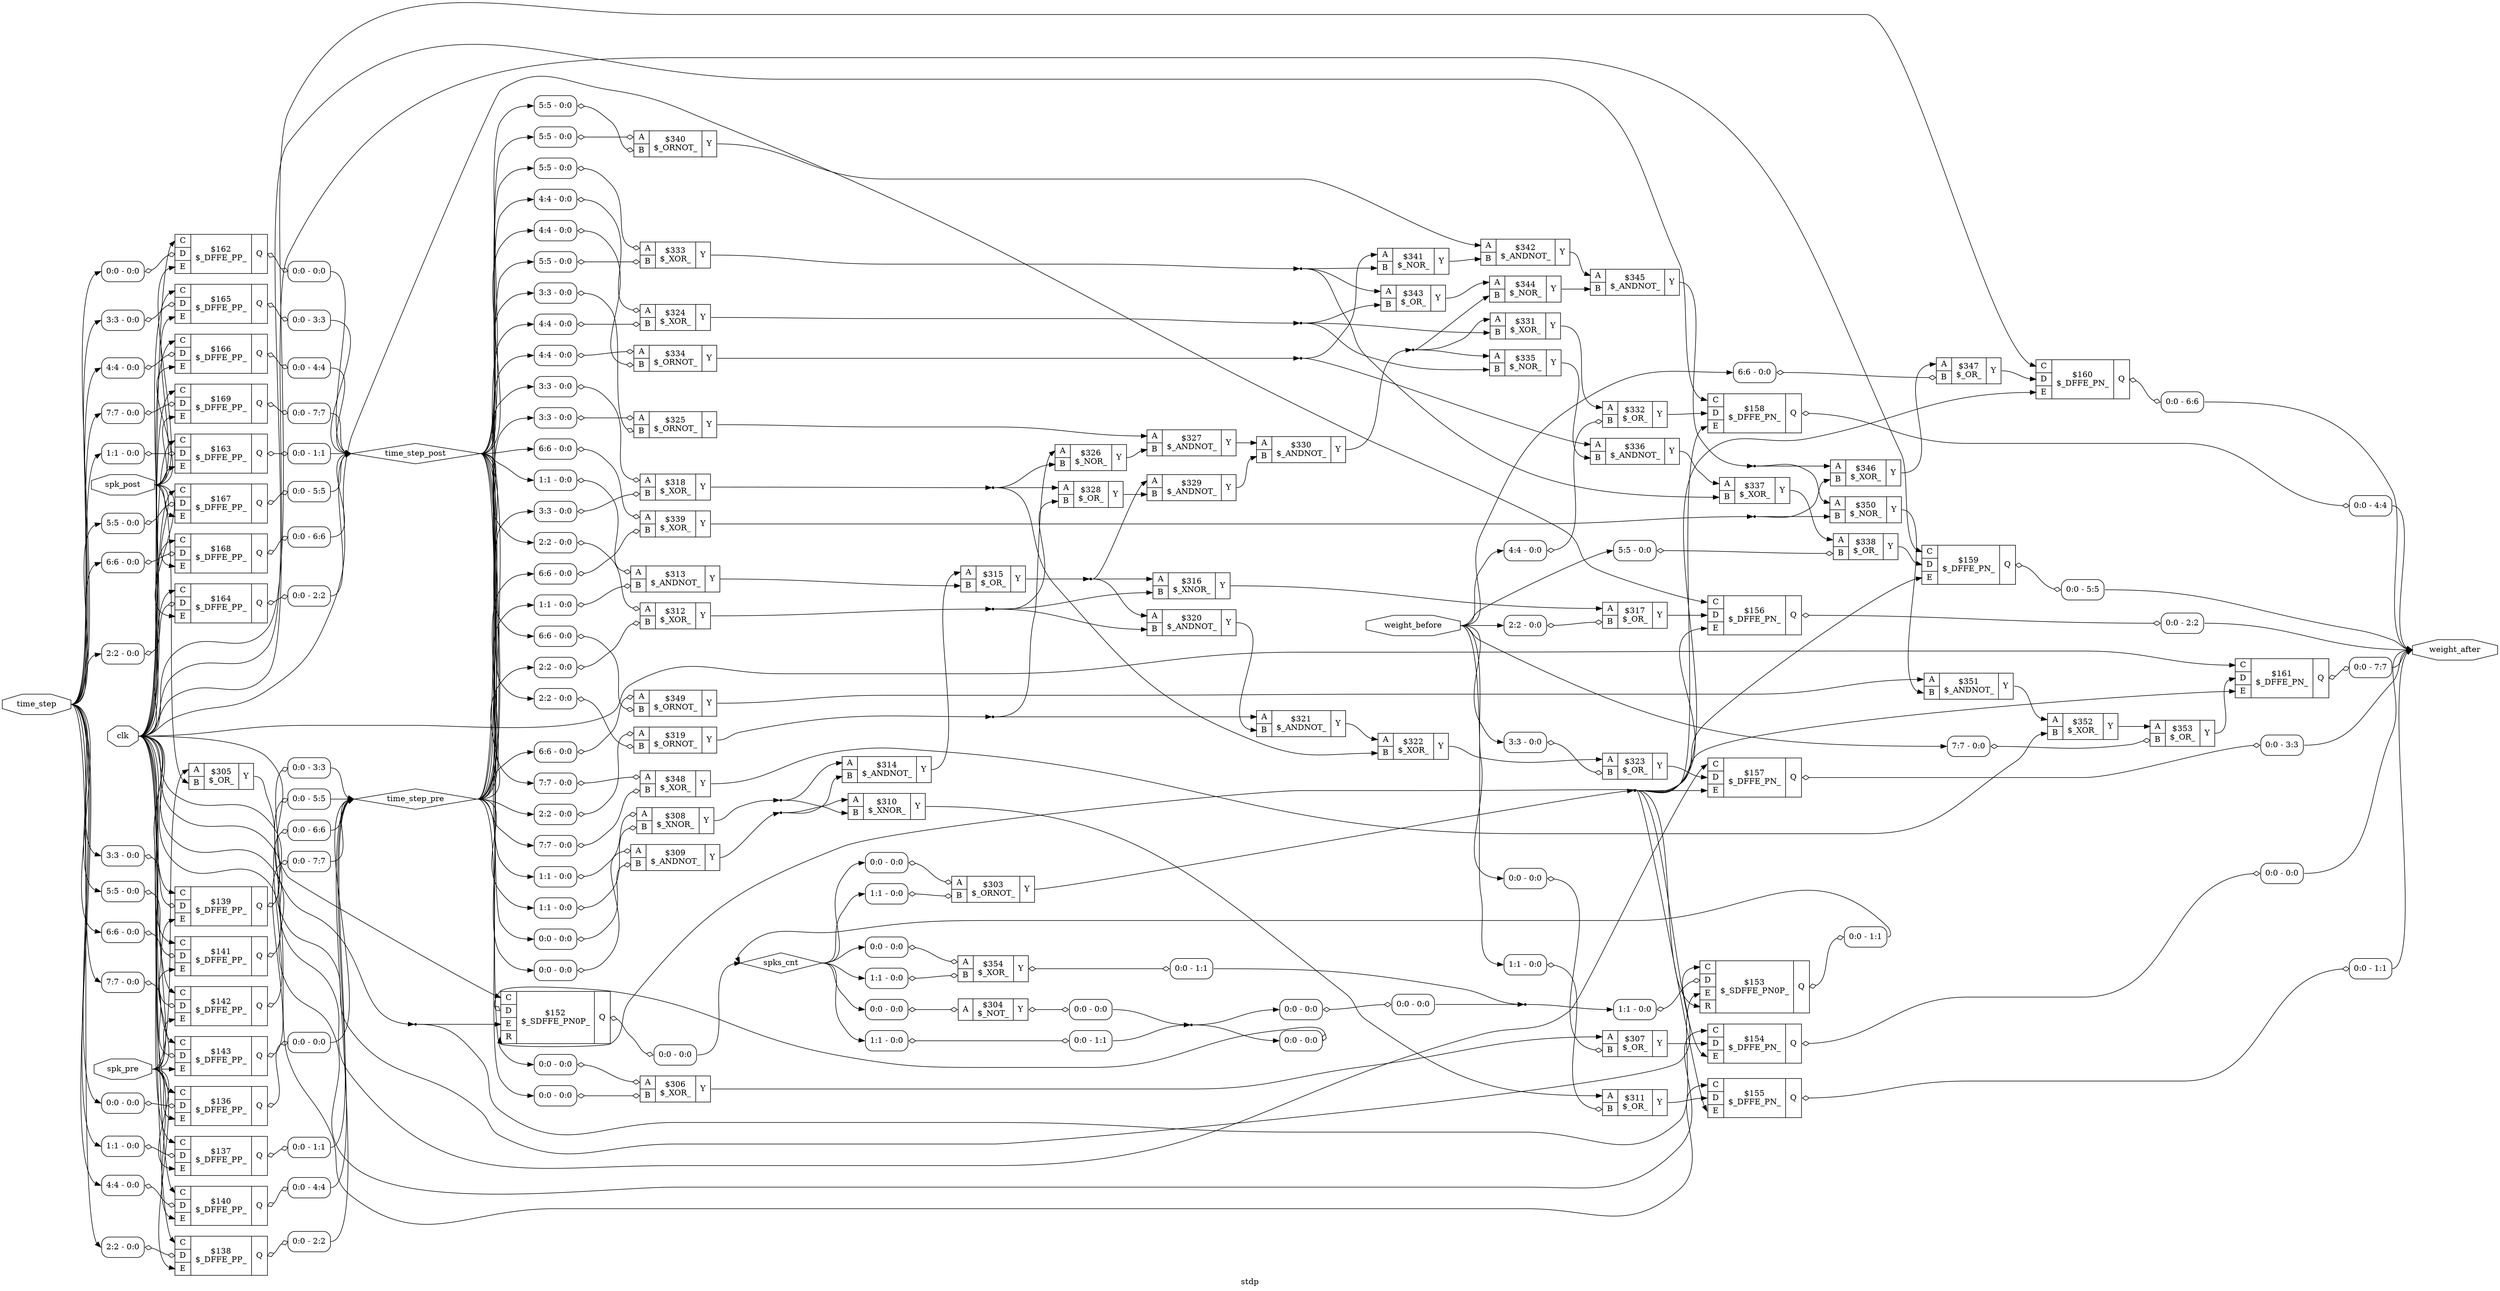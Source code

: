 digraph "stdp" {
label="stdp";
rankdir="LR";
remincross=true;
n53 [ shape=octagon, label="clk", color="black", fontcolor="black" ];
n54 [ shape=octagon, label="spk_post", color="black", fontcolor="black" ];
n55 [ shape=octagon, label="spk_pre", color="black", fontcolor="black" ];
n56 [ shape=diamond, label="spks_cnt", color="black", fontcolor="black" ];
n57 [ shape=octagon, label="time_step", color="black", fontcolor="black" ];
n58 [ shape=diamond, label="time_step_post", color="black", fontcolor="black" ];
n59 [ shape=diamond, label="time_step_pre", color="black", fontcolor="black" ];
n60 [ shape=octagon, label="weight_after", color="black", fontcolor="black" ];
n61 [ shape=octagon, label="weight_before", color="black", fontcolor="black" ];
c65 [ shape=record, label="{{<p62> A|<p63> B}|$303\n$_ORNOT_|{<p64> Y}}",  ];
x0 [ shape=record, style=rounded, label="<s0> 0:0 - 0:0 ", color="black", fontcolor="black" ];
x0:e -> c65:p62:w [arrowhead=odiamond, arrowtail=odiamond, dir=both, color="black", fontcolor="black", label=""];
x1 [ shape=record, style=rounded, label="<s0> 1:1 - 0:0 ", color="black", fontcolor="black" ];
x1:e -> c65:p63:w [arrowhead=odiamond, arrowtail=odiamond, dir=both, color="black", fontcolor="black", label=""];
c66 [ shape=record, label="{{<p62> A}|$304\n$_NOT_|{<p64> Y}}",  ];
x2 [ shape=record, style=rounded, label="<s0> 0:0 - 0:0 ", color="black", fontcolor="black" ];
x2:e -> c66:p62:w [arrowhead=odiamond, arrowtail=odiamond, dir=both, color="black", fontcolor="black", label=""];
x3 [ shape=record, style=rounded, label="<s0> 0:0 - 0:0 ", color="black", fontcolor="black" ];
c66:p64:e -> x3:w [arrowhead=odiamond, arrowtail=odiamond, dir=both, color="black", fontcolor="black", label=""];
c67 [ shape=record, label="{{<p62> A|<p63> B}|$305\n$_OR_|{<p64> Y}}",  ];
c68 [ shape=record, label="{{<p62> A|<p63> B}|$306\n$_XOR_|{<p64> Y}}",  ];
x4 [ shape=record, style=rounded, label="<s0> 0:0 - 0:0 ", color="black", fontcolor="black" ];
x4:e -> c68:p62:w [arrowhead=odiamond, arrowtail=odiamond, dir=both, color="black", fontcolor="black", label=""];
x5 [ shape=record, style=rounded, label="<s0> 0:0 - 0:0 ", color="black", fontcolor="black" ];
x5:e -> c68:p63:w [arrowhead=odiamond, arrowtail=odiamond, dir=both, color="black", fontcolor="black", label=""];
c69 [ shape=record, label="{{<p62> A|<p63> B}|$307\n$_OR_|{<p64> Y}}",  ];
x6 [ shape=record, style=rounded, label="<s0> 0:0 - 0:0 ", color="black", fontcolor="black" ];
x6:e -> c69:p63:w [arrowhead=odiamond, arrowtail=odiamond, dir=both, color="black", fontcolor="black", label=""];
c70 [ shape=record, label="{{<p62> A|<p63> B}|$308\n$_XNOR_|{<p64> Y}}",  ];
x7 [ shape=record, style=rounded, label="<s0> 1:1 - 0:0 ", color="black", fontcolor="black" ];
x7:e -> c70:p62:w [arrowhead=odiamond, arrowtail=odiamond, dir=both, color="black", fontcolor="black", label=""];
x8 [ shape=record, style=rounded, label="<s0> 1:1 - 0:0 ", color="black", fontcolor="black" ];
x8:e -> c70:p63:w [arrowhead=odiamond, arrowtail=odiamond, dir=both, color="black", fontcolor="black", label=""];
c71 [ shape=record, label="{{<p62> A|<p63> B}|$309\n$_ANDNOT_|{<p64> Y}}",  ];
x9 [ shape=record, style=rounded, label="<s0> 0:0 - 0:0 ", color="black", fontcolor="black" ];
x9:e -> c71:p62:w [arrowhead=odiamond, arrowtail=odiamond, dir=both, color="black", fontcolor="black", label=""];
x10 [ shape=record, style=rounded, label="<s0> 0:0 - 0:0 ", color="black", fontcolor="black" ];
x10:e -> c71:p63:w [arrowhead=odiamond, arrowtail=odiamond, dir=both, color="black", fontcolor="black", label=""];
c72 [ shape=record, label="{{<p62> A|<p63> B}|$310\n$_XNOR_|{<p64> Y}}",  ];
c73 [ shape=record, label="{{<p62> A|<p63> B}|$311\n$_OR_|{<p64> Y}}",  ];
x11 [ shape=record, style=rounded, label="<s0> 1:1 - 0:0 ", color="black", fontcolor="black" ];
x11:e -> c73:p63:w [arrowhead=odiamond, arrowtail=odiamond, dir=both, color="black", fontcolor="black", label=""];
c74 [ shape=record, label="{{<p62> A|<p63> B}|$312\n$_XOR_|{<p64> Y}}",  ];
x12 [ shape=record, style=rounded, label="<s0> 2:2 - 0:0 ", color="black", fontcolor="black" ];
x12:e -> c74:p62:w [arrowhead=odiamond, arrowtail=odiamond, dir=both, color="black", fontcolor="black", label=""];
x13 [ shape=record, style=rounded, label="<s0> 2:2 - 0:0 ", color="black", fontcolor="black" ];
x13:e -> c74:p63:w [arrowhead=odiamond, arrowtail=odiamond, dir=both, color="black", fontcolor="black", label=""];
c75 [ shape=record, label="{{<p62> A|<p63> B}|$313\n$_ANDNOT_|{<p64> Y}}",  ];
x14 [ shape=record, style=rounded, label="<s0> 1:1 - 0:0 ", color="black", fontcolor="black" ];
x14:e -> c75:p62:w [arrowhead=odiamond, arrowtail=odiamond, dir=both, color="black", fontcolor="black", label=""];
x15 [ shape=record, style=rounded, label="<s0> 1:1 - 0:0 ", color="black", fontcolor="black" ];
x15:e -> c75:p63:w [arrowhead=odiamond, arrowtail=odiamond, dir=both, color="black", fontcolor="black", label=""];
c76 [ shape=record, label="{{<p62> A|<p63> B}|$314\n$_ANDNOT_|{<p64> Y}}",  ];
c77 [ shape=record, label="{{<p62> A|<p63> B}|$315\n$_OR_|{<p64> Y}}",  ];
c78 [ shape=record, label="{{<p62> A|<p63> B}|$316\n$_XNOR_|{<p64> Y}}",  ];
c79 [ shape=record, label="{{<p62> A|<p63> B}|$317\n$_OR_|{<p64> Y}}",  ];
x16 [ shape=record, style=rounded, label="<s0> 2:2 - 0:0 ", color="black", fontcolor="black" ];
x16:e -> c79:p63:w [arrowhead=odiamond, arrowtail=odiamond, dir=both, color="black", fontcolor="black", label=""];
c80 [ shape=record, label="{{<p62> A|<p63> B}|$318\n$_XOR_|{<p64> Y}}",  ];
x17 [ shape=record, style=rounded, label="<s0> 3:3 - 0:0 ", color="black", fontcolor="black" ];
x17:e -> c80:p62:w [arrowhead=odiamond, arrowtail=odiamond, dir=both, color="black", fontcolor="black", label=""];
x18 [ shape=record, style=rounded, label="<s0> 3:3 - 0:0 ", color="black", fontcolor="black" ];
x18:e -> c80:p63:w [arrowhead=odiamond, arrowtail=odiamond, dir=both, color="black", fontcolor="black", label=""];
c81 [ shape=record, label="{{<p62> A|<p63> B}|$319\n$_ORNOT_|{<p64> Y}}",  ];
x19 [ shape=record, style=rounded, label="<s0> 2:2 - 0:0 ", color="black", fontcolor="black" ];
x19:e -> c81:p62:w [arrowhead=odiamond, arrowtail=odiamond, dir=both, color="black", fontcolor="black", label=""];
x20 [ shape=record, style=rounded, label="<s0> 2:2 - 0:0 ", color="black", fontcolor="black" ];
x20:e -> c81:p63:w [arrowhead=odiamond, arrowtail=odiamond, dir=both, color="black", fontcolor="black", label=""];
c82 [ shape=record, label="{{<p62> A|<p63> B}|$320\n$_ANDNOT_|{<p64> Y}}",  ];
c83 [ shape=record, label="{{<p62> A|<p63> B}|$321\n$_ANDNOT_|{<p64> Y}}",  ];
c84 [ shape=record, label="{{<p62> A|<p63> B}|$322\n$_XOR_|{<p64> Y}}",  ];
c85 [ shape=record, label="{{<p62> A|<p63> B}|$323\n$_OR_|{<p64> Y}}",  ];
x21 [ shape=record, style=rounded, label="<s0> 3:3 - 0:0 ", color="black", fontcolor="black" ];
x21:e -> c85:p63:w [arrowhead=odiamond, arrowtail=odiamond, dir=both, color="black", fontcolor="black", label=""];
c86 [ shape=record, label="{{<p62> A|<p63> B}|$324\n$_XOR_|{<p64> Y}}",  ];
x22 [ shape=record, style=rounded, label="<s0> 4:4 - 0:0 ", color="black", fontcolor="black" ];
x22:e -> c86:p62:w [arrowhead=odiamond, arrowtail=odiamond, dir=both, color="black", fontcolor="black", label=""];
x23 [ shape=record, style=rounded, label="<s0> 4:4 - 0:0 ", color="black", fontcolor="black" ];
x23:e -> c86:p63:w [arrowhead=odiamond, arrowtail=odiamond, dir=both, color="black", fontcolor="black", label=""];
c87 [ shape=record, label="{{<p62> A|<p63> B}|$325\n$_ORNOT_|{<p64> Y}}",  ];
x24 [ shape=record, style=rounded, label="<s0> 3:3 - 0:0 ", color="black", fontcolor="black" ];
x24:e -> c87:p62:w [arrowhead=odiamond, arrowtail=odiamond, dir=both, color="black", fontcolor="black", label=""];
x25 [ shape=record, style=rounded, label="<s0> 3:3 - 0:0 ", color="black", fontcolor="black" ];
x25:e -> c87:p63:w [arrowhead=odiamond, arrowtail=odiamond, dir=both, color="black", fontcolor="black", label=""];
c88 [ shape=record, label="{{<p62> A|<p63> B}|$326\n$_NOR_|{<p64> Y}}",  ];
c89 [ shape=record, label="{{<p62> A|<p63> B}|$327\n$_ANDNOT_|{<p64> Y}}",  ];
c90 [ shape=record, label="{{<p62> A|<p63> B}|$328\n$_OR_|{<p64> Y}}",  ];
c91 [ shape=record, label="{{<p62> A|<p63> B}|$329\n$_ANDNOT_|{<p64> Y}}",  ];
c92 [ shape=record, label="{{<p62> A|<p63> B}|$330\n$_ANDNOT_|{<p64> Y}}",  ];
c93 [ shape=record, label="{{<p62> A|<p63> B}|$331\n$_XOR_|{<p64> Y}}",  ];
c94 [ shape=record, label="{{<p62> A|<p63> B}|$332\n$_OR_|{<p64> Y}}",  ];
x26 [ shape=record, style=rounded, label="<s0> 4:4 - 0:0 ", color="black", fontcolor="black" ];
x26:e -> c94:p63:w [arrowhead=odiamond, arrowtail=odiamond, dir=both, color="black", fontcolor="black", label=""];
c95 [ shape=record, label="{{<p62> A|<p63> B}|$333\n$_XOR_|{<p64> Y}}",  ];
x27 [ shape=record, style=rounded, label="<s0> 5:5 - 0:0 ", color="black", fontcolor="black" ];
x27:e -> c95:p62:w [arrowhead=odiamond, arrowtail=odiamond, dir=both, color="black", fontcolor="black", label=""];
x28 [ shape=record, style=rounded, label="<s0> 5:5 - 0:0 ", color="black", fontcolor="black" ];
x28:e -> c95:p63:w [arrowhead=odiamond, arrowtail=odiamond, dir=both, color="black", fontcolor="black", label=""];
c96 [ shape=record, label="{{<p62> A|<p63> B}|$334\n$_ORNOT_|{<p64> Y}}",  ];
x29 [ shape=record, style=rounded, label="<s0> 4:4 - 0:0 ", color="black", fontcolor="black" ];
x29:e -> c96:p62:w [arrowhead=odiamond, arrowtail=odiamond, dir=both, color="black", fontcolor="black", label=""];
x30 [ shape=record, style=rounded, label="<s0> 4:4 - 0:0 ", color="black", fontcolor="black" ];
x30:e -> c96:p63:w [arrowhead=odiamond, arrowtail=odiamond, dir=both, color="black", fontcolor="black", label=""];
c97 [ shape=record, label="{{<p62> A|<p63> B}|$335\n$_NOR_|{<p64> Y}}",  ];
c98 [ shape=record, label="{{<p62> A|<p63> B}|$336\n$_ANDNOT_|{<p64> Y}}",  ];
c99 [ shape=record, label="{{<p62> A|<p63> B}|$337\n$_XOR_|{<p64> Y}}",  ];
c100 [ shape=record, label="{{<p62> A|<p63> B}|$338\n$_OR_|{<p64> Y}}",  ];
x31 [ shape=record, style=rounded, label="<s0> 5:5 - 0:0 ", color="black", fontcolor="black" ];
x31:e -> c100:p63:w [arrowhead=odiamond, arrowtail=odiamond, dir=both, color="black", fontcolor="black", label=""];
c101 [ shape=record, label="{{<p62> A|<p63> B}|$339\n$_XOR_|{<p64> Y}}",  ];
x32 [ shape=record, style=rounded, label="<s0> 6:6 - 0:0 ", color="black", fontcolor="black" ];
x32:e -> c101:p62:w [arrowhead=odiamond, arrowtail=odiamond, dir=both, color="black", fontcolor="black", label=""];
x33 [ shape=record, style=rounded, label="<s0> 6:6 - 0:0 ", color="black", fontcolor="black" ];
x33:e -> c101:p63:w [arrowhead=odiamond, arrowtail=odiamond, dir=both, color="black", fontcolor="black", label=""];
c102 [ shape=record, label="{{<p62> A|<p63> B}|$340\n$_ORNOT_|{<p64> Y}}",  ];
x34 [ shape=record, style=rounded, label="<s0> 5:5 - 0:0 ", color="black", fontcolor="black" ];
x34:e -> c102:p62:w [arrowhead=odiamond, arrowtail=odiamond, dir=both, color="black", fontcolor="black", label=""];
x35 [ shape=record, style=rounded, label="<s0> 5:5 - 0:0 ", color="black", fontcolor="black" ];
x35:e -> c102:p63:w [arrowhead=odiamond, arrowtail=odiamond, dir=both, color="black", fontcolor="black", label=""];
c103 [ shape=record, label="{{<p62> A|<p63> B}|$341\n$_NOR_|{<p64> Y}}",  ];
c104 [ shape=record, label="{{<p62> A|<p63> B}|$342\n$_ANDNOT_|{<p64> Y}}",  ];
c105 [ shape=record, label="{{<p62> A|<p63> B}|$343\n$_OR_|{<p64> Y}}",  ];
c106 [ shape=record, label="{{<p62> A|<p63> B}|$344\n$_NOR_|{<p64> Y}}",  ];
c107 [ shape=record, label="{{<p62> A|<p63> B}|$345\n$_ANDNOT_|{<p64> Y}}",  ];
c108 [ shape=record, label="{{<p62> A|<p63> B}|$346\n$_XOR_|{<p64> Y}}",  ];
c109 [ shape=record, label="{{<p62> A|<p63> B}|$347\n$_OR_|{<p64> Y}}",  ];
x36 [ shape=record, style=rounded, label="<s0> 6:6 - 0:0 ", color="black", fontcolor="black" ];
x36:e -> c109:p63:w [arrowhead=odiamond, arrowtail=odiamond, dir=both, color="black", fontcolor="black", label=""];
c110 [ shape=record, label="{{<p62> A|<p63> B}|$348\n$_XOR_|{<p64> Y}}",  ];
x37 [ shape=record, style=rounded, label="<s0> 7:7 - 0:0 ", color="black", fontcolor="black" ];
x37:e -> c110:p62:w [arrowhead=odiamond, arrowtail=odiamond, dir=both, color="black", fontcolor="black", label=""];
x38 [ shape=record, style=rounded, label="<s0> 7:7 - 0:0 ", color="black", fontcolor="black" ];
x38:e -> c110:p63:w [arrowhead=odiamond, arrowtail=odiamond, dir=both, color="black", fontcolor="black", label=""];
c111 [ shape=record, label="{{<p62> A|<p63> B}|$349\n$_ORNOT_|{<p64> Y}}",  ];
x39 [ shape=record, style=rounded, label="<s0> 6:6 - 0:0 ", color="black", fontcolor="black" ];
x39:e -> c111:p62:w [arrowhead=odiamond, arrowtail=odiamond, dir=both, color="black", fontcolor="black", label=""];
x40 [ shape=record, style=rounded, label="<s0> 6:6 - 0:0 ", color="black", fontcolor="black" ];
x40:e -> c111:p63:w [arrowhead=odiamond, arrowtail=odiamond, dir=both, color="black", fontcolor="black", label=""];
c112 [ shape=record, label="{{<p62> A|<p63> B}|$350\n$_NOR_|{<p64> Y}}",  ];
c113 [ shape=record, label="{{<p62> A|<p63> B}|$351\n$_ANDNOT_|{<p64> Y}}",  ];
c114 [ shape=record, label="{{<p62> A|<p63> B}|$352\n$_XOR_|{<p64> Y}}",  ];
c115 [ shape=record, label="{{<p62> A|<p63> B}|$353\n$_OR_|{<p64> Y}}",  ];
x41 [ shape=record, style=rounded, label="<s0> 7:7 - 0:0 ", color="black", fontcolor="black" ];
x41:e -> c115:p63:w [arrowhead=odiamond, arrowtail=odiamond, dir=both, color="black", fontcolor="black", label=""];
c116 [ shape=record, label="{{<p62> A|<p63> B}|$354\n$_XOR_|{<p64> Y}}",  ];
x42 [ shape=record, style=rounded, label="<s0> 0:0 - 0:0 ", color="black", fontcolor="black" ];
x42:e -> c116:p62:w [arrowhead=odiamond, arrowtail=odiamond, dir=both, color="black", fontcolor="black", label=""];
x43 [ shape=record, style=rounded, label="<s0> 1:1 - 0:0 ", color="black", fontcolor="black" ];
x43:e -> c116:p63:w [arrowhead=odiamond, arrowtail=odiamond, dir=both, color="black", fontcolor="black", label=""];
x44 [ shape=record, style=rounded, label="<s0> 0:0 - 1:1 ", color="black", fontcolor="black" ];
c116:p64:e -> x44:w [arrowhead=odiamond, arrowtail=odiamond, dir=both, color="black", fontcolor="black", label=""];
c121 [ shape=record, label="{{<p117> C|<p118> D|<p119> E}|$136\n$_DFFE_PP_|{<p120> Q}}",  ];
x45 [ shape=record, style=rounded, label="<s0> 0:0 - 0:0 ", color="black", fontcolor="black" ];
x45:e -> c121:p118:w [arrowhead=odiamond, arrowtail=odiamond, dir=both, color="black", fontcolor="black", label=""];
x46 [ shape=record, style=rounded, label="<s0> 0:0 - 0:0 ", color="black", fontcolor="black" ];
c121:p120:e -> x46:w [arrowhead=odiamond, arrowtail=odiamond, dir=both, color="black", fontcolor="black", label=""];
c122 [ shape=record, label="{{<p117> C|<p118> D|<p119> E}|$137\n$_DFFE_PP_|{<p120> Q}}",  ];
x47 [ shape=record, style=rounded, label="<s0> 1:1 - 0:0 ", color="black", fontcolor="black" ];
x47:e -> c122:p118:w [arrowhead=odiamond, arrowtail=odiamond, dir=both, color="black", fontcolor="black", label=""];
x48 [ shape=record, style=rounded, label="<s0> 0:0 - 1:1 ", color="black", fontcolor="black" ];
c122:p120:e -> x48:w [arrowhead=odiamond, arrowtail=odiamond, dir=both, color="black", fontcolor="black", label=""];
c123 [ shape=record, label="{{<p117> C|<p118> D|<p119> E}|$138\n$_DFFE_PP_|{<p120> Q}}",  ];
x49 [ shape=record, style=rounded, label="<s0> 2:2 - 0:0 ", color="black", fontcolor="black" ];
x49:e -> c123:p118:w [arrowhead=odiamond, arrowtail=odiamond, dir=both, color="black", fontcolor="black", label=""];
x50 [ shape=record, style=rounded, label="<s0> 0:0 - 2:2 ", color="black", fontcolor="black" ];
c123:p120:e -> x50:w [arrowhead=odiamond, arrowtail=odiamond, dir=both, color="black", fontcolor="black", label=""];
c124 [ shape=record, label="{{<p117> C|<p118> D|<p119> E}|$139\n$_DFFE_PP_|{<p120> Q}}",  ];
x51 [ shape=record, style=rounded, label="<s0> 3:3 - 0:0 ", color="black", fontcolor="black" ];
x51:e -> c124:p118:w [arrowhead=odiamond, arrowtail=odiamond, dir=both, color="black", fontcolor="black", label=""];
x52 [ shape=record, style=rounded, label="<s0> 0:0 - 3:3 ", color="black", fontcolor="black" ];
c124:p120:e -> x52:w [arrowhead=odiamond, arrowtail=odiamond, dir=both, color="black", fontcolor="black", label=""];
c125 [ shape=record, label="{{<p117> C|<p118> D|<p119> E}|$140\n$_DFFE_PP_|{<p120> Q}}",  ];
x53 [ shape=record, style=rounded, label="<s0> 4:4 - 0:0 ", color="black", fontcolor="black" ];
x53:e -> c125:p118:w [arrowhead=odiamond, arrowtail=odiamond, dir=both, color="black", fontcolor="black", label=""];
x54 [ shape=record, style=rounded, label="<s0> 0:0 - 4:4 ", color="black", fontcolor="black" ];
c125:p120:e -> x54:w [arrowhead=odiamond, arrowtail=odiamond, dir=both, color="black", fontcolor="black", label=""];
c126 [ shape=record, label="{{<p117> C|<p118> D|<p119> E}|$141\n$_DFFE_PP_|{<p120> Q}}",  ];
x55 [ shape=record, style=rounded, label="<s0> 5:5 - 0:0 ", color="black", fontcolor="black" ];
x55:e -> c126:p118:w [arrowhead=odiamond, arrowtail=odiamond, dir=both, color="black", fontcolor="black", label=""];
x56 [ shape=record, style=rounded, label="<s0> 0:0 - 5:5 ", color="black", fontcolor="black" ];
c126:p120:e -> x56:w [arrowhead=odiamond, arrowtail=odiamond, dir=both, color="black", fontcolor="black", label=""];
c127 [ shape=record, label="{{<p117> C|<p118> D|<p119> E}|$142\n$_DFFE_PP_|{<p120> Q}}",  ];
x57 [ shape=record, style=rounded, label="<s0> 6:6 - 0:0 ", color="black", fontcolor="black" ];
x57:e -> c127:p118:w [arrowhead=odiamond, arrowtail=odiamond, dir=both, color="black", fontcolor="black", label=""];
x58 [ shape=record, style=rounded, label="<s0> 0:0 - 6:6 ", color="black", fontcolor="black" ];
c127:p120:e -> x58:w [arrowhead=odiamond, arrowtail=odiamond, dir=both, color="black", fontcolor="black", label=""];
c128 [ shape=record, label="{{<p117> C|<p118> D|<p119> E}|$143\n$_DFFE_PP_|{<p120> Q}}",  ];
x59 [ shape=record, style=rounded, label="<s0> 7:7 - 0:0 ", color="black", fontcolor="black" ];
x59:e -> c128:p118:w [arrowhead=odiamond, arrowtail=odiamond, dir=both, color="black", fontcolor="black", label=""];
x60 [ shape=record, style=rounded, label="<s0> 0:0 - 7:7 ", color="black", fontcolor="black" ];
c128:p120:e -> x60:w [arrowhead=odiamond, arrowtail=odiamond, dir=both, color="black", fontcolor="black", label=""];
c130 [ shape=record, label="{{<p117> C|<p118> D|<p119> E|<p129> R}|$152\n$_SDFFE_PN0P_|{<p120> Q}}",  ];
x61 [ shape=record, style=rounded, label="<s0> 0:0 - 0:0 ", color="black", fontcolor="black" ];
x61:e -> c130:p118:w [arrowhead=odiamond, arrowtail=odiamond, dir=both, color="black", fontcolor="black", label=""];
x62 [ shape=record, style=rounded, label="<s0> 0:0 - 0:0 ", color="black", fontcolor="black" ];
c130:p120:e -> x62:w [arrowhead=odiamond, arrowtail=odiamond, dir=both, color="black", fontcolor="black", label=""];
c131 [ shape=record, label="{{<p117> C|<p118> D|<p119> E|<p129> R}|$153\n$_SDFFE_PN0P_|{<p120> Q}}",  ];
x63 [ shape=record, style=rounded, label="<s0> 1:1 - 0:0 ", color="black", fontcolor="black" ];
x63:e -> c131:p118:w [arrowhead=odiamond, arrowtail=odiamond, dir=both, color="black", fontcolor="black", label=""];
x64 [ shape=record, style=rounded, label="<s0> 0:0 - 1:1 ", color="black", fontcolor="black" ];
c131:p120:e -> x64:w [arrowhead=odiamond, arrowtail=odiamond, dir=both, color="black", fontcolor="black", label=""];
c132 [ shape=record, label="{{<p117> C|<p118> D|<p119> E}|$154\n$_DFFE_PN_|{<p120> Q}}",  ];
x65 [ shape=record, style=rounded, label="<s0> 0:0 - 0:0 ", color="black", fontcolor="black" ];
c132:p120:e -> x65:w [arrowhead=odiamond, arrowtail=odiamond, dir=both, color="black", fontcolor="black", label=""];
c133 [ shape=record, label="{{<p117> C|<p118> D|<p119> E}|$155\n$_DFFE_PN_|{<p120> Q}}",  ];
x66 [ shape=record, style=rounded, label="<s0> 0:0 - 1:1 ", color="black", fontcolor="black" ];
c133:p120:e -> x66:w [arrowhead=odiamond, arrowtail=odiamond, dir=both, color="black", fontcolor="black", label=""];
c134 [ shape=record, label="{{<p117> C|<p118> D|<p119> E}|$156\n$_DFFE_PN_|{<p120> Q}}",  ];
x67 [ shape=record, style=rounded, label="<s0> 0:0 - 2:2 ", color="black", fontcolor="black" ];
c134:p120:e -> x67:w [arrowhead=odiamond, arrowtail=odiamond, dir=both, color="black", fontcolor="black", label=""];
c135 [ shape=record, label="{{<p117> C|<p118> D|<p119> E}|$157\n$_DFFE_PN_|{<p120> Q}}",  ];
x68 [ shape=record, style=rounded, label="<s0> 0:0 - 3:3 ", color="black", fontcolor="black" ];
c135:p120:e -> x68:w [arrowhead=odiamond, arrowtail=odiamond, dir=both, color="black", fontcolor="black", label=""];
c136 [ shape=record, label="{{<p117> C|<p118> D|<p119> E}|$158\n$_DFFE_PN_|{<p120> Q}}",  ];
x69 [ shape=record, style=rounded, label="<s0> 0:0 - 4:4 ", color="black", fontcolor="black" ];
c136:p120:e -> x69:w [arrowhead=odiamond, arrowtail=odiamond, dir=both, color="black", fontcolor="black", label=""];
c137 [ shape=record, label="{{<p117> C|<p118> D|<p119> E}|$159\n$_DFFE_PN_|{<p120> Q}}",  ];
x70 [ shape=record, style=rounded, label="<s0> 0:0 - 5:5 ", color="black", fontcolor="black" ];
c137:p120:e -> x70:w [arrowhead=odiamond, arrowtail=odiamond, dir=both, color="black", fontcolor="black", label=""];
c138 [ shape=record, label="{{<p117> C|<p118> D|<p119> E}|$160\n$_DFFE_PN_|{<p120> Q}}",  ];
x71 [ shape=record, style=rounded, label="<s0> 0:0 - 6:6 ", color="black", fontcolor="black" ];
c138:p120:e -> x71:w [arrowhead=odiamond, arrowtail=odiamond, dir=both, color="black", fontcolor="black", label=""];
c139 [ shape=record, label="{{<p117> C|<p118> D|<p119> E}|$161\n$_DFFE_PN_|{<p120> Q}}",  ];
x72 [ shape=record, style=rounded, label="<s0> 0:0 - 7:7 ", color="black", fontcolor="black" ];
c139:p120:e -> x72:w [arrowhead=odiamond, arrowtail=odiamond, dir=both, color="black", fontcolor="black", label=""];
c140 [ shape=record, label="{{<p117> C|<p118> D|<p119> E}|$162\n$_DFFE_PP_|{<p120> Q}}",  ];
x73 [ shape=record, style=rounded, label="<s0> 0:0 - 0:0 ", color="black", fontcolor="black" ];
x73:e -> c140:p118:w [arrowhead=odiamond, arrowtail=odiamond, dir=both, color="black", fontcolor="black", label=""];
x74 [ shape=record, style=rounded, label="<s0> 0:0 - 0:0 ", color="black", fontcolor="black" ];
c140:p120:e -> x74:w [arrowhead=odiamond, arrowtail=odiamond, dir=both, color="black", fontcolor="black", label=""];
c141 [ shape=record, label="{{<p117> C|<p118> D|<p119> E}|$163\n$_DFFE_PP_|{<p120> Q}}",  ];
x75 [ shape=record, style=rounded, label="<s0> 1:1 - 0:0 ", color="black", fontcolor="black" ];
x75:e -> c141:p118:w [arrowhead=odiamond, arrowtail=odiamond, dir=both, color="black", fontcolor="black", label=""];
x76 [ shape=record, style=rounded, label="<s0> 0:0 - 1:1 ", color="black", fontcolor="black" ];
c141:p120:e -> x76:w [arrowhead=odiamond, arrowtail=odiamond, dir=both, color="black", fontcolor="black", label=""];
c142 [ shape=record, label="{{<p117> C|<p118> D|<p119> E}|$164\n$_DFFE_PP_|{<p120> Q}}",  ];
x77 [ shape=record, style=rounded, label="<s0> 2:2 - 0:0 ", color="black", fontcolor="black" ];
x77:e -> c142:p118:w [arrowhead=odiamond, arrowtail=odiamond, dir=both, color="black", fontcolor="black", label=""];
x78 [ shape=record, style=rounded, label="<s0> 0:0 - 2:2 ", color="black", fontcolor="black" ];
c142:p120:e -> x78:w [arrowhead=odiamond, arrowtail=odiamond, dir=both, color="black", fontcolor="black", label=""];
c143 [ shape=record, label="{{<p117> C|<p118> D|<p119> E}|$165\n$_DFFE_PP_|{<p120> Q}}",  ];
x79 [ shape=record, style=rounded, label="<s0> 3:3 - 0:0 ", color="black", fontcolor="black" ];
x79:e -> c143:p118:w [arrowhead=odiamond, arrowtail=odiamond, dir=both, color="black", fontcolor="black", label=""];
x80 [ shape=record, style=rounded, label="<s0> 0:0 - 3:3 ", color="black", fontcolor="black" ];
c143:p120:e -> x80:w [arrowhead=odiamond, arrowtail=odiamond, dir=both, color="black", fontcolor="black", label=""];
c144 [ shape=record, label="{{<p117> C|<p118> D|<p119> E}|$166\n$_DFFE_PP_|{<p120> Q}}",  ];
x81 [ shape=record, style=rounded, label="<s0> 4:4 - 0:0 ", color="black", fontcolor="black" ];
x81:e -> c144:p118:w [arrowhead=odiamond, arrowtail=odiamond, dir=both, color="black", fontcolor="black", label=""];
x82 [ shape=record, style=rounded, label="<s0> 0:0 - 4:4 ", color="black", fontcolor="black" ];
c144:p120:e -> x82:w [arrowhead=odiamond, arrowtail=odiamond, dir=both, color="black", fontcolor="black", label=""];
c145 [ shape=record, label="{{<p117> C|<p118> D|<p119> E}|$167\n$_DFFE_PP_|{<p120> Q}}",  ];
x83 [ shape=record, style=rounded, label="<s0> 5:5 - 0:0 ", color="black", fontcolor="black" ];
x83:e -> c145:p118:w [arrowhead=odiamond, arrowtail=odiamond, dir=both, color="black", fontcolor="black", label=""];
x84 [ shape=record, style=rounded, label="<s0> 0:0 - 5:5 ", color="black", fontcolor="black" ];
c145:p120:e -> x84:w [arrowhead=odiamond, arrowtail=odiamond, dir=both, color="black", fontcolor="black", label=""];
c146 [ shape=record, label="{{<p117> C|<p118> D|<p119> E}|$168\n$_DFFE_PP_|{<p120> Q}}",  ];
x85 [ shape=record, style=rounded, label="<s0> 6:6 - 0:0 ", color="black", fontcolor="black" ];
x85:e -> c146:p118:w [arrowhead=odiamond, arrowtail=odiamond, dir=both, color="black", fontcolor="black", label=""];
x86 [ shape=record, style=rounded, label="<s0> 0:0 - 6:6 ", color="black", fontcolor="black" ];
c146:p120:e -> x86:w [arrowhead=odiamond, arrowtail=odiamond, dir=both, color="black", fontcolor="black", label=""];
c147 [ shape=record, label="{{<p117> C|<p118> D|<p119> E}|$169\n$_DFFE_PP_|{<p120> Q}}",  ];
x87 [ shape=record, style=rounded, label="<s0> 7:7 - 0:0 ", color="black", fontcolor="black" ];
x87:e -> c147:p118:w [arrowhead=odiamond, arrowtail=odiamond, dir=both, color="black", fontcolor="black", label=""];
x88 [ shape=record, style=rounded, label="<s0> 0:0 - 7:7 ", color="black", fontcolor="black" ];
c147:p120:e -> x88:w [arrowhead=odiamond, arrowtail=odiamond, dir=both, color="black", fontcolor="black", label=""];
x89 [ shape=record, style=rounded, label="<s0> 1:1 - 0:0 ", color="black", fontcolor="black" ];
x90 [ shape=record, style=rounded, label="<s0> 0:0 - 1:1 ", color="black", fontcolor="black" ];
x89:e -> x90:w [arrowhead=odiamond, arrowtail=odiamond, dir=both, color="black", fontcolor="black", label=""];
x91 [ shape=record, style=rounded, label="<s0> 0:0 - 0:0 ", color="black", fontcolor="black" ];
x92 [ shape=record, style=rounded, label="<s0> 0:0 - 0:0 ", color="black", fontcolor="black" ];
x91:e -> x92:w [arrowhead=odiamond, arrowtail=odiamond, dir=both, color="black", fontcolor="black", label=""];
n1 [ shape=point ];
c65:p64:e -> n1:w [color="black", fontcolor="black", label=""];
n1:e -> c130:p129:w [color="black", fontcolor="black", label=""];
n1:e -> c131:p129:w [color="black", fontcolor="black", label=""];
n1:e -> c132:p119:w [color="black", fontcolor="black", label=""];
n1:e -> c133:p119:w [color="black", fontcolor="black", label=""];
n1:e -> c134:p119:w [color="black", fontcolor="black", label=""];
n1:e -> c135:p119:w [color="black", fontcolor="black", label=""];
n1:e -> c136:p119:w [color="black", fontcolor="black", label=""];
n1:e -> c137:p119:w [color="black", fontcolor="black", label=""];
n1:e -> c138:p119:w [color="black", fontcolor="black", label=""];
n1:e -> c139:p119:w [color="black", fontcolor="black", label=""];
c78:p64:e -> c79:p62:w [color="black", fontcolor="black", label=""];
n11 [ shape=point ];
c80:p64:e -> n11:w [color="black", fontcolor="black", label=""];
n11:e -> c84:p63:w [color="black", fontcolor="black", label=""];
n11:e -> c88:p63:w [color="black", fontcolor="black", label=""];
n11:e -> c90:p62:w [color="black", fontcolor="black", label=""];
n12 [ shape=point ];
c81:p64:e -> n12:w [color="black", fontcolor="black", label=""];
n12:e -> c83:p62:w [color="black", fontcolor="black", label=""];
n12:e -> c88:p62:w [color="black", fontcolor="black", label=""];
c82:p64:e -> c83:p63:w [color="black", fontcolor="black", label=""];
c83:p64:e -> c84:p62:w [color="black", fontcolor="black", label=""];
c84:p64:e -> c85:p62:w [color="black", fontcolor="black", label=""];
n16 [ shape=point ];
c86:p64:e -> n16:w [color="black", fontcolor="black", label=""];
n16:e -> c105:p63:w [color="black", fontcolor="black", label=""];
n16:e -> c93:p63:w [color="black", fontcolor="black", label=""];
n16:e -> c97:p63:w [color="black", fontcolor="black", label=""];
c87:p64:e -> c89:p62:w [color="black", fontcolor="black", label=""];
c88:p64:e -> c89:p63:w [color="black", fontcolor="black", label=""];
c89:p64:e -> c92:p62:w [color="black", fontcolor="black", label=""];
c68:p64:e -> c69:p62:w [color="black", fontcolor="black", label=""];
c90:p64:e -> c91:p63:w [color="black", fontcolor="black", label=""];
c91:p64:e -> c92:p63:w [color="black", fontcolor="black", label=""];
n22 [ shape=point ];
c92:p64:e -> n22:w [color="black", fontcolor="black", label=""];
n22:e -> c106:p63:w [color="black", fontcolor="black", label=""];
n22:e -> c93:p62:w [color="black", fontcolor="black", label=""];
n22:e -> c97:p62:w [color="black", fontcolor="black", label=""];
c93:p64:e -> c94:p62:w [color="black", fontcolor="black", label=""];
n24 [ shape=point ];
c95:p64:e -> n24:w [color="black", fontcolor="black", label=""];
n24:e -> c103:p63:w [color="black", fontcolor="black", label=""];
n24:e -> c105:p62:w [color="black", fontcolor="black", label=""];
n24:e -> c99:p63:w [color="black", fontcolor="black", label=""];
n25 [ shape=point ];
c96:p64:e -> n25:w [color="black", fontcolor="black", label=""];
n25:e -> c103:p62:w [color="black", fontcolor="black", label=""];
n25:e -> c98:p62:w [color="black", fontcolor="black", label=""];
c97:p64:e -> c98:p63:w [color="black", fontcolor="black", label=""];
c98:p64:e -> c99:p62:w [color="black", fontcolor="black", label=""];
c99:p64:e -> c100:p62:w [color="black", fontcolor="black", label=""];
n29 [ shape=point ];
c101:p64:e -> n29:w [color="black", fontcolor="black", label=""];
n29:e -> c108:p63:w [color="black", fontcolor="black", label=""];
n29:e -> c112:p63:w [color="black", fontcolor="black", label=""];
n3 [ shape=point ];
c70:p64:e -> n3:w [color="black", fontcolor="black", label=""];
n3:e -> c72:p63:w [color="black", fontcolor="black", label=""];
n3:e -> c76:p62:w [color="black", fontcolor="black", label=""];
c102:p64:e -> c104:p62:w [color="black", fontcolor="black", label=""];
c103:p64:e -> c104:p63:w [color="black", fontcolor="black", label=""];
c104:p64:e -> c107:p62:w [color="black", fontcolor="black", label=""];
c105:p64:e -> c106:p62:w [color="black", fontcolor="black", label=""];
c106:p64:e -> c107:p63:w [color="black", fontcolor="black", label=""];
n35 [ shape=point ];
c107:p64:e -> n35:w [color="black", fontcolor="black", label=""];
n35:e -> c108:p62:w [color="black", fontcolor="black", label=""];
n35:e -> c112:p62:w [color="black", fontcolor="black", label=""];
c108:p64:e -> c109:p62:w [color="black", fontcolor="black", label=""];
c110:p64:e -> c114:p63:w [color="black", fontcolor="black", label=""];
c111:p64:e -> c113:p62:w [color="black", fontcolor="black", label=""];
c112:p64:e -> c113:p63:w [color="black", fontcolor="black", label=""];
n4 [ shape=point ];
c71:p64:e -> n4:w [color="black", fontcolor="black", label=""];
n4:e -> c72:p62:w [color="black", fontcolor="black", label=""];
n4:e -> c76:p63:w [color="black", fontcolor="black", label=""];
c113:p64:e -> c114:p62:w [color="black", fontcolor="black", label=""];
c114:p64:e -> c115:p62:w [color="black", fontcolor="black", label=""];
n42 [ shape=point ];
c67:p64:e -> n42:w [color="black", fontcolor="black", label=""];
n42:e -> c130:p119:w [color="black", fontcolor="black", label=""];
n42:e -> c131:p119:w [color="black", fontcolor="black", label=""];
c69:p64:e -> c132:p118:w [color="black", fontcolor="black", label=""];
c73:p64:e -> c133:p118:w [color="black", fontcolor="black", label=""];
c79:p64:e -> c134:p118:w [color="black", fontcolor="black", label=""];
c85:p64:e -> c135:p118:w [color="black", fontcolor="black", label=""];
c94:p64:e -> c136:p118:w [color="black", fontcolor="black", label=""];
c100:p64:e -> c137:p118:w [color="black", fontcolor="black", label=""];
c109:p64:e -> c138:p118:w [color="black", fontcolor="black", label=""];
c72:p64:e -> c73:p62:w [color="black", fontcolor="black", label=""];
c115:p64:e -> c139:p118:w [color="black", fontcolor="black", label=""];
n51 [ shape=point ];
x3:s0:e -> n51:w [color="black", fontcolor="black", label=""];
x90:s0:e -> n51:w [color="black", fontcolor="black", label=""];
n51:e -> x61:s0:w [color="black", fontcolor="black", label=""];
n51:e -> x91:s0:w [color="black", fontcolor="black", label=""];
n52 [ shape=point ];
x44:s0:e -> n52:w [color="black", fontcolor="black", label=""];
x92:s0:e -> n52:w [color="black", fontcolor="black", label=""];
n52:e -> x63:s0:w [color="black", fontcolor="black", label=""];
n53:e -> c121:p117:w [color="black", fontcolor="black", label=""];
n53:e -> c122:p117:w [color="black", fontcolor="black", label=""];
n53:e -> c123:p117:w [color="black", fontcolor="black", label=""];
n53:e -> c124:p117:w [color="black", fontcolor="black", label=""];
n53:e -> c125:p117:w [color="black", fontcolor="black", label=""];
n53:e -> c126:p117:w [color="black", fontcolor="black", label=""];
n53:e -> c127:p117:w [color="black", fontcolor="black", label=""];
n53:e -> c128:p117:w [color="black", fontcolor="black", label=""];
n53:e -> c130:p117:w [color="black", fontcolor="black", label=""];
n53:e -> c131:p117:w [color="black", fontcolor="black", label=""];
n53:e -> c132:p117:w [color="black", fontcolor="black", label=""];
n53:e -> c133:p117:w [color="black", fontcolor="black", label=""];
n53:e -> c134:p117:w [color="black", fontcolor="black", label=""];
n53:e -> c135:p117:w [color="black", fontcolor="black", label=""];
n53:e -> c136:p117:w [color="black", fontcolor="black", label=""];
n53:e -> c137:p117:w [color="black", fontcolor="black", label=""];
n53:e -> c138:p117:w [color="black", fontcolor="black", label=""];
n53:e -> c139:p117:w [color="black", fontcolor="black", label=""];
n53:e -> c140:p117:w [color="black", fontcolor="black", label=""];
n53:e -> c141:p117:w [color="black", fontcolor="black", label=""];
n53:e -> c142:p117:w [color="black", fontcolor="black", label=""];
n53:e -> c143:p117:w [color="black", fontcolor="black", label=""];
n53:e -> c144:p117:w [color="black", fontcolor="black", label=""];
n53:e -> c145:p117:w [color="black", fontcolor="black", label=""];
n53:e -> c146:p117:w [color="black", fontcolor="black", label=""];
n53:e -> c147:p117:w [color="black", fontcolor="black", label=""];
n54:e -> c140:p119:w [color="black", fontcolor="black", label=""];
n54:e -> c141:p119:w [color="black", fontcolor="black", label=""];
n54:e -> c142:p119:w [color="black", fontcolor="black", label=""];
n54:e -> c143:p119:w [color="black", fontcolor="black", label=""];
n54:e -> c144:p119:w [color="black", fontcolor="black", label=""];
n54:e -> c145:p119:w [color="black", fontcolor="black", label=""];
n54:e -> c146:p119:w [color="black", fontcolor="black", label=""];
n54:e -> c147:p119:w [color="black", fontcolor="black", label=""];
n54:e -> c67:p63:w [color="black", fontcolor="black", label=""];
n55:e -> c121:p119:w [color="black", fontcolor="black", label=""];
n55:e -> c122:p119:w [color="black", fontcolor="black", label=""];
n55:e -> c123:p119:w [color="black", fontcolor="black", label=""];
n55:e -> c124:p119:w [color="black", fontcolor="black", label=""];
n55:e -> c125:p119:w [color="black", fontcolor="black", label=""];
n55:e -> c126:p119:w [color="black", fontcolor="black", label=""];
n55:e -> c127:p119:w [color="black", fontcolor="black", label=""];
n55:e -> c128:p119:w [color="black", fontcolor="black", label=""];
n55:e -> c67:p62:w [color="black", fontcolor="black", label=""];
x62:s0:e -> n56:w [color="black", fontcolor="black", label=""];
x64:s0:e -> n56:w [color="black", fontcolor="black", label=""];
n56:e -> x0:s0:w [color="black", fontcolor="black", label=""];
n56:e -> x1:s0:w [color="black", fontcolor="black", label=""];
n56:e -> x2:s0:w [color="black", fontcolor="black", label=""];
n56:e -> x42:s0:w [color="black", fontcolor="black", label=""];
n56:e -> x43:s0:w [color="black", fontcolor="black", label=""];
n56:e -> x89:s0:w [color="black", fontcolor="black", label=""];
n57:e -> x45:s0:w [color="black", fontcolor="black", label=""];
n57:e -> x47:s0:w [color="black", fontcolor="black", label=""];
n57:e -> x49:s0:w [color="black", fontcolor="black", label=""];
n57:e -> x51:s0:w [color="black", fontcolor="black", label=""];
n57:e -> x53:s0:w [color="black", fontcolor="black", label=""];
n57:e -> x55:s0:w [color="black", fontcolor="black", label=""];
n57:e -> x57:s0:w [color="black", fontcolor="black", label=""];
n57:e -> x59:s0:w [color="black", fontcolor="black", label=""];
n57:e -> x73:s0:w [color="black", fontcolor="black", label=""];
n57:e -> x75:s0:w [color="black", fontcolor="black", label=""];
n57:e -> x77:s0:w [color="black", fontcolor="black", label=""];
n57:e -> x79:s0:w [color="black", fontcolor="black", label=""];
n57:e -> x81:s0:w [color="black", fontcolor="black", label=""];
n57:e -> x83:s0:w [color="black", fontcolor="black", label=""];
n57:e -> x85:s0:w [color="black", fontcolor="black", label=""];
n57:e -> x87:s0:w [color="black", fontcolor="black", label=""];
x74:s0:e -> n58:w [color="black", fontcolor="black", label=""];
x76:s0:e -> n58:w [color="black", fontcolor="black", label=""];
x78:s0:e -> n58:w [color="black", fontcolor="black", label=""];
x80:s0:e -> n58:w [color="black", fontcolor="black", label=""];
x82:s0:e -> n58:w [color="black", fontcolor="black", label=""];
x84:s0:e -> n58:w [color="black", fontcolor="black", label=""];
x86:s0:e -> n58:w [color="black", fontcolor="black", label=""];
x88:s0:e -> n58:w [color="black", fontcolor="black", label=""];
n58:e -> x10:s0:w [color="black", fontcolor="black", label=""];
n58:e -> x12:s0:w [color="black", fontcolor="black", label=""];
n58:e -> x14:s0:w [color="black", fontcolor="black", label=""];
n58:e -> x17:s0:w [color="black", fontcolor="black", label=""];
n58:e -> x20:s0:w [color="black", fontcolor="black", label=""];
n58:e -> x22:s0:w [color="black", fontcolor="black", label=""];
n58:e -> x25:s0:w [color="black", fontcolor="black", label=""];
n58:e -> x27:s0:w [color="black", fontcolor="black", label=""];
n58:e -> x30:s0:w [color="black", fontcolor="black", label=""];
n58:e -> x32:s0:w [color="black", fontcolor="black", label=""];
n58:e -> x35:s0:w [color="black", fontcolor="black", label=""];
n58:e -> x37:s0:w [color="black", fontcolor="black", label=""];
n58:e -> x40:s0:w [color="black", fontcolor="black", label=""];
n58:e -> x4:s0:w [color="black", fontcolor="black", label=""];
n58:e -> x7:s0:w [color="black", fontcolor="black", label=""];
x46:s0:e -> n59:w [color="black", fontcolor="black", label=""];
x48:s0:e -> n59:w [color="black", fontcolor="black", label=""];
x50:s0:e -> n59:w [color="black", fontcolor="black", label=""];
x52:s0:e -> n59:w [color="black", fontcolor="black", label=""];
x54:s0:e -> n59:w [color="black", fontcolor="black", label=""];
x56:s0:e -> n59:w [color="black", fontcolor="black", label=""];
x58:s0:e -> n59:w [color="black", fontcolor="black", label=""];
x60:s0:e -> n59:w [color="black", fontcolor="black", label=""];
n59:e -> x13:s0:w [color="black", fontcolor="black", label=""];
n59:e -> x15:s0:w [color="black", fontcolor="black", label=""];
n59:e -> x18:s0:w [color="black", fontcolor="black", label=""];
n59:e -> x19:s0:w [color="black", fontcolor="black", label=""];
n59:e -> x23:s0:w [color="black", fontcolor="black", label=""];
n59:e -> x24:s0:w [color="black", fontcolor="black", label=""];
n59:e -> x28:s0:w [color="black", fontcolor="black", label=""];
n59:e -> x29:s0:w [color="black", fontcolor="black", label=""];
n59:e -> x33:s0:w [color="black", fontcolor="black", label=""];
n59:e -> x34:s0:w [color="black", fontcolor="black", label=""];
n59:e -> x38:s0:w [color="black", fontcolor="black", label=""];
n59:e -> x39:s0:w [color="black", fontcolor="black", label=""];
n59:e -> x5:s0:w [color="black", fontcolor="black", label=""];
n59:e -> x8:s0:w [color="black", fontcolor="black", label=""];
n59:e -> x9:s0:w [color="black", fontcolor="black", label=""];
n6 [ shape=point ];
c74:p64:e -> n6:w [color="black", fontcolor="black", label=""];
n6:e -> c78:p63:w [color="black", fontcolor="black", label=""];
n6:e -> c82:p63:w [color="black", fontcolor="black", label=""];
n6:e -> c90:p63:w [color="black", fontcolor="black", label=""];
x65:s0:e -> n60:w [color="black", fontcolor="black", label=""];
x66:s0:e -> n60:w [color="black", fontcolor="black", label=""];
x67:s0:e -> n60:w [color="black", fontcolor="black", label=""];
x68:s0:e -> n60:w [color="black", fontcolor="black", label=""];
x69:s0:e -> n60:w [color="black", fontcolor="black", label=""];
x70:s0:e -> n60:w [color="black", fontcolor="black", label=""];
x71:s0:e -> n60:w [color="black", fontcolor="black", label=""];
x72:s0:e -> n60:w [color="black", fontcolor="black", label=""];
n61:e -> x11:s0:w [color="black", fontcolor="black", label=""];
n61:e -> x16:s0:w [color="black", fontcolor="black", label=""];
n61:e -> x21:s0:w [color="black", fontcolor="black", label=""];
n61:e -> x26:s0:w [color="black", fontcolor="black", label=""];
n61:e -> x31:s0:w [color="black", fontcolor="black", label=""];
n61:e -> x36:s0:w [color="black", fontcolor="black", label=""];
n61:e -> x41:s0:w [color="black", fontcolor="black", label=""];
n61:e -> x6:s0:w [color="black", fontcolor="black", label=""];
c75:p64:e -> c77:p63:w [color="black", fontcolor="black", label=""];
c76:p64:e -> c77:p62:w [color="black", fontcolor="black", label=""];
n9 [ shape=point ];
c77:p64:e -> n9:w [color="black", fontcolor="black", label=""];
n9:e -> c78:p62:w [color="black", fontcolor="black", label=""];
n9:e -> c82:p62:w [color="black", fontcolor="black", label=""];
n9:e -> c91:p62:w [color="black", fontcolor="black", label=""];
}
